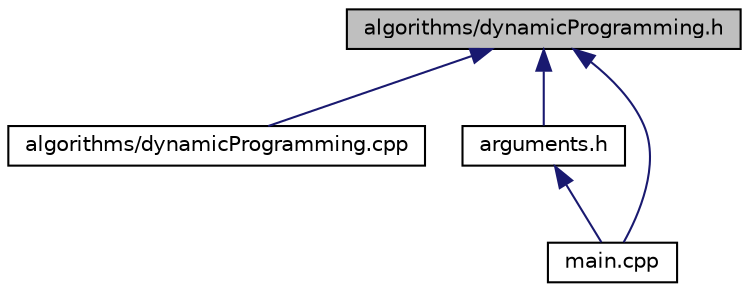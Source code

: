 digraph "algorithms/dynamicProgramming.h"
{
  edge [fontname="Helvetica",fontsize="10",labelfontname="Helvetica",labelfontsize="10"];
  node [fontname="Helvetica",fontsize="10",shape=record];
  Node6 [label="algorithms/dynamicProgramming.h",height=0.2,width=0.4,color="black", fillcolor="grey75", style="filled", fontcolor="black"];
  Node6 -> Node7 [dir="back",color="midnightblue",fontsize="10",style="solid",fontname="Helvetica"];
  Node7 [label="algorithms/dynamicProgramming.cpp",height=0.2,width=0.4,color="black", fillcolor="white", style="filled",URL="$dynamicProgramming_8cpp.html"];
  Node6 -> Node8 [dir="back",color="midnightblue",fontsize="10",style="solid",fontname="Helvetica"];
  Node8 [label="arguments.h",height=0.2,width=0.4,color="black", fillcolor="white", style="filled",URL="$arguments_8h.html"];
  Node8 -> Node9 [dir="back",color="midnightblue",fontsize="10",style="solid",fontname="Helvetica"];
  Node9 [label="main.cpp",height=0.2,width=0.4,color="black", fillcolor="white", style="filled",URL="$main_8cpp.html"];
  Node6 -> Node9 [dir="back",color="midnightblue",fontsize="10",style="solid",fontname="Helvetica"];
}
